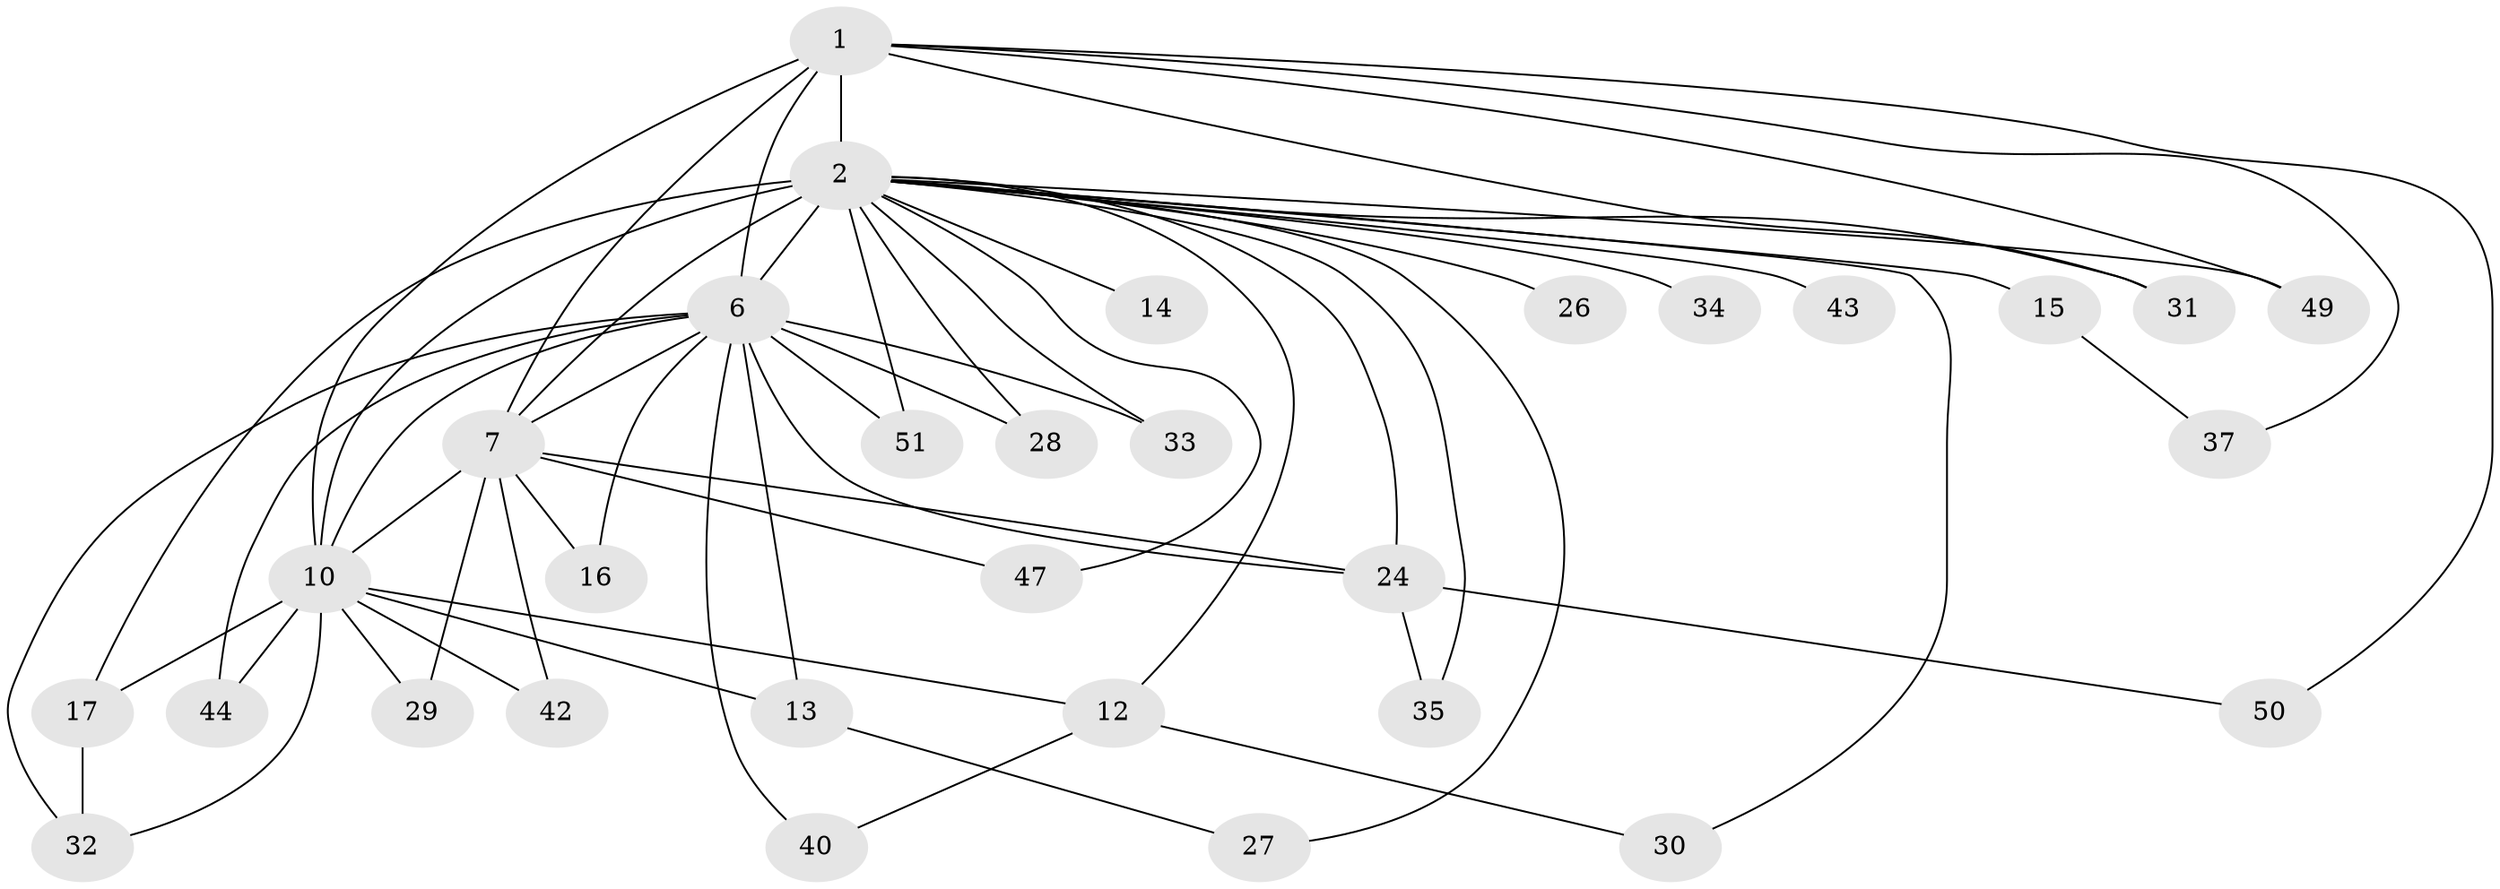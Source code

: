 // original degree distribution, {12: 0.018867924528301886, 13: 0.018867924528301886, 14: 0.018867924528301886, 19: 0.018867924528301886, 15: 0.018867924528301886, 20: 0.018867924528301886, 17: 0.018867924528301886, 18: 0.03773584905660377, 11: 0.018867924528301886, 5: 0.03773584905660377, 4: 0.03773584905660377, 2: 0.5660377358490566, 3: 0.16981132075471697}
// Generated by graph-tools (version 1.1) at 2025/17/03/04/25 18:17:28]
// undirected, 31 vertices, 59 edges
graph export_dot {
graph [start="1"]
  node [color=gray90,style=filled];
  1 [super="+3"];
  2 [super="+5+8+4+25+11"];
  6 [super="+9+18+22"];
  7;
  10 [super="+21"];
  12;
  13;
  14;
  15;
  16;
  17;
  24 [super="+41+39"];
  26;
  27;
  28;
  29;
  30;
  31;
  32 [super="+46"];
  33;
  34;
  35;
  37;
  40;
  42;
  43;
  44;
  47;
  49 [super="+53"];
  50;
  51;
  1 -- 2 [weight=10];
  1 -- 6 [weight=5];
  1 -- 7 [weight=2];
  1 -- 10 [weight=3];
  1 -- 50;
  1 -- 49;
  1 -- 37;
  1 -- 31;
  2 -- 6 [weight=8];
  2 -- 7 [weight=6];
  2 -- 10 [weight=5];
  2 -- 15 [weight=2];
  2 -- 17;
  2 -- 35;
  2 -- 47;
  2 -- 49 [weight=2];
  2 -- 51;
  2 -- 30;
  2 -- 34 [weight=2];
  2 -- 43;
  2 -- 12;
  2 -- 14 [weight=2];
  2 -- 27;
  2 -- 31 [weight=2];
  2 -- 24;
  2 -- 26 [weight=2];
  2 -- 28;
  2 -- 33;
  6 -- 7 [weight=3];
  6 -- 10 [weight=2];
  6 -- 13 [weight=2];
  6 -- 24 [weight=2];
  6 -- 28;
  6 -- 32;
  6 -- 33;
  6 -- 40;
  6 -- 51;
  6 -- 16;
  6 -- 44;
  7 -- 10;
  7 -- 16;
  7 -- 24;
  7 -- 29;
  7 -- 42;
  7 -- 47;
  10 -- 12;
  10 -- 13;
  10 -- 17;
  10 -- 29;
  10 -- 42;
  10 -- 44;
  10 -- 32;
  12 -- 30;
  12 -- 40;
  13 -- 27;
  15 -- 37;
  17 -- 32;
  24 -- 35;
  24 -- 50;
}
